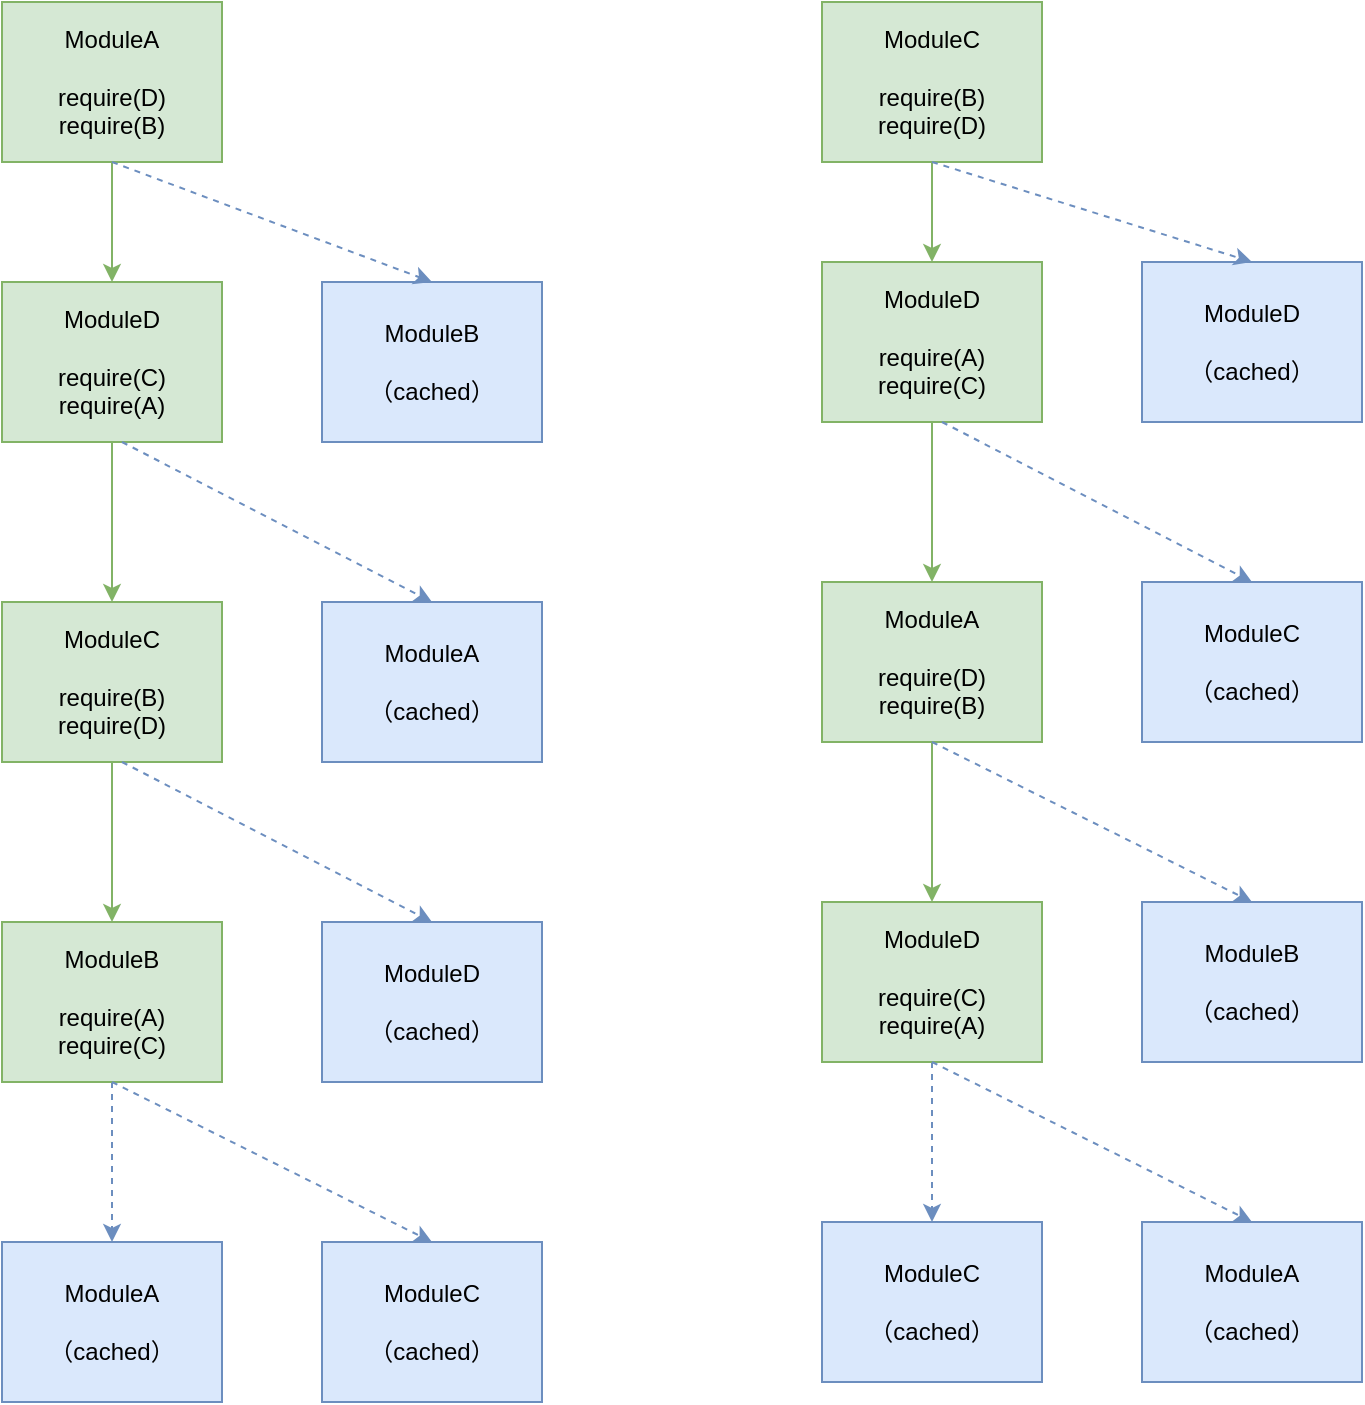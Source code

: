 <mxfile version="12.4.2" type="device" pages="1"><diagram id="9-7fQBbTGNa32YdXIj51" name="Page-1"><mxGraphModel dx="946" dy="591" grid="1" gridSize="10" guides="1" tooltips="1" connect="1" arrows="1" fold="1" page="1" pageScale="1" pageWidth="827" pageHeight="1169" math="0" shadow="0"><root><mxCell id="0"/><mxCell id="1" parent="0"/><mxCell id="UepptiyjUNYFx93J4Uk9-1" value="ModuleA&lt;br&gt;&lt;br&gt;require(D)&lt;br&gt;require(B)" style="rounded=0;whiteSpace=wrap;html=1;fillColor=#d5e8d4;strokeColor=#82b366;" vertex="1" parent="1"><mxGeometry x="80" y="150" width="110" height="80" as="geometry"/></mxCell><mxCell id="UepptiyjUNYFx93J4Uk9-44" style="edgeStyle=orthogonalEdgeStyle;rounded=0;orthogonalLoop=1;jettySize=auto;html=1;entryX=0.5;entryY=0;entryDx=0;entryDy=0;fillColor=#d5e8d4;strokeColor=#82b366;" edge="1" parent="1" source="UepptiyjUNYFx93J4Uk9-12" target="UepptiyjUNYFx93J4Uk9-15"><mxGeometry relative="1" as="geometry"/></mxCell><mxCell id="UepptiyjUNYFx93J4Uk9-12" value="ModuleC&lt;br&gt;&lt;br&gt;require(B)&lt;br&gt;require(D)" style="rounded=0;whiteSpace=wrap;html=1;fillColor=#d5e8d4;strokeColor=#82b366;" vertex="1" parent="1"><mxGeometry x="490" y="150" width="110" height="80" as="geometry"/></mxCell><mxCell id="UepptiyjUNYFx93J4Uk9-34" style="edgeStyle=orthogonalEdgeStyle;rounded=0;orthogonalLoop=1;jettySize=auto;html=1;entryX=0.5;entryY=0;entryDx=0;entryDy=0;fillColor=#d5e8d4;strokeColor=#82b366;" edge="1" parent="1" source="UepptiyjUNYFx93J4Uk9-13" target="UepptiyjUNYFx93J4Uk9-17"><mxGeometry relative="1" as="geometry"/></mxCell><mxCell id="UepptiyjUNYFx93J4Uk9-13" value="ModuleD&lt;br&gt;&lt;br&gt;require(C)&lt;br&gt;require(A)" style="rounded=0;whiteSpace=wrap;html=1;fillColor=#d5e8d4;strokeColor=#82b366;" vertex="1" parent="1"><mxGeometry x="80" y="290" width="110" height="80" as="geometry"/></mxCell><mxCell id="UepptiyjUNYFx93J4Uk9-14" value="ModuleB&lt;br&gt;&lt;br&gt;（cached）" style="rounded=0;whiteSpace=wrap;html=1;fillColor=#dae8fc;strokeColor=#6c8ebf;" vertex="1" parent="1"><mxGeometry x="240" y="290" width="110" height="80" as="geometry"/></mxCell><mxCell id="UepptiyjUNYFx93J4Uk9-37" style="edgeStyle=orthogonalEdgeStyle;rounded=0;orthogonalLoop=1;jettySize=auto;html=1;fillColor=#d5e8d4;strokeColor=#82b366;" edge="1" parent="1" source="UepptiyjUNYFx93J4Uk9-15" target="UepptiyjUNYFx93J4Uk9-19"><mxGeometry relative="1" as="geometry"/></mxCell><mxCell id="UepptiyjUNYFx93J4Uk9-15" value="ModuleD&lt;br&gt;&lt;br&gt;require(A)&lt;br&gt;require(C)" style="rounded=0;whiteSpace=wrap;html=1;fillColor=#d5e8d4;strokeColor=#82b366;" vertex="1" parent="1"><mxGeometry x="490" y="280" width="110" height="80" as="geometry"/></mxCell><mxCell id="UepptiyjUNYFx93J4Uk9-16" value="ModuleD&lt;br&gt;&lt;br&gt;（cached）" style="rounded=0;whiteSpace=wrap;html=1;fillColor=#dae8fc;strokeColor=#6c8ebf;" vertex="1" parent="1"><mxGeometry x="650" y="280" width="110" height="80" as="geometry"/></mxCell><mxCell id="UepptiyjUNYFx93J4Uk9-35" style="edgeStyle=orthogonalEdgeStyle;rounded=0;orthogonalLoop=1;jettySize=auto;html=1;entryX=0.5;entryY=0;entryDx=0;entryDy=0;fillColor=#d5e8d4;strokeColor=#82b366;" edge="1" parent="1" source="UepptiyjUNYFx93J4Uk9-17" target="UepptiyjUNYFx93J4Uk9-21"><mxGeometry relative="1" as="geometry"/></mxCell><mxCell id="UepptiyjUNYFx93J4Uk9-17" value="ModuleC&lt;br&gt;&lt;br&gt;require(B)&lt;br&gt;require(D)" style="rounded=0;whiteSpace=wrap;html=1;fillColor=#d5e8d4;strokeColor=#82b366;" vertex="1" parent="1"><mxGeometry x="80" y="450" width="110" height="80" as="geometry"/></mxCell><mxCell id="UepptiyjUNYFx93J4Uk9-18" value="ModuleA&lt;br&gt;&lt;br&gt;（cached）" style="rounded=0;whiteSpace=wrap;html=1;fillColor=#dae8fc;strokeColor=#6c8ebf;" vertex="1" parent="1"><mxGeometry x="240" y="450" width="110" height="80" as="geometry"/></mxCell><mxCell id="UepptiyjUNYFx93J4Uk9-38" style="edgeStyle=orthogonalEdgeStyle;rounded=0;orthogonalLoop=1;jettySize=auto;html=1;entryX=0.5;entryY=0;entryDx=0;entryDy=0;fillColor=#d5e8d4;strokeColor=#82b366;" edge="1" parent="1" source="UepptiyjUNYFx93J4Uk9-19" target="UepptiyjUNYFx93J4Uk9-23"><mxGeometry relative="1" as="geometry"/></mxCell><mxCell id="UepptiyjUNYFx93J4Uk9-19" value="ModuleA&lt;br&gt;&lt;br&gt;require(D)&lt;br&gt;require(B)" style="rounded=0;whiteSpace=wrap;html=1;fillColor=#d5e8d4;strokeColor=#82b366;" vertex="1" parent="1"><mxGeometry x="490" y="440" width="110" height="80" as="geometry"/></mxCell><mxCell id="UepptiyjUNYFx93J4Uk9-20" value="ModuleC&lt;br&gt;&lt;br&gt;（cached）" style="rounded=0;whiteSpace=wrap;html=1;fillColor=#dae8fc;strokeColor=#6c8ebf;" vertex="1" parent="1"><mxGeometry x="650" y="440" width="110" height="80" as="geometry"/></mxCell><mxCell id="UepptiyjUNYFx93J4Uk9-36" style="edgeStyle=orthogonalEdgeStyle;rounded=0;orthogonalLoop=1;jettySize=auto;html=1;entryX=0.5;entryY=0;entryDx=0;entryDy=0;fillColor=#dae8fc;strokeColor=#6c8ebf;dashed=1;" edge="1" parent="1" source="UepptiyjUNYFx93J4Uk9-21" target="UepptiyjUNYFx93J4Uk9-25"><mxGeometry relative="1" as="geometry"/></mxCell><mxCell id="UepptiyjUNYFx93J4Uk9-21" value="ModuleB&lt;br&gt;&lt;br&gt;require(A)&lt;br&gt;require(C)" style="rounded=0;whiteSpace=wrap;html=1;fillColor=#d5e8d4;strokeColor=#82b366;" vertex="1" parent="1"><mxGeometry x="80" y="610" width="110" height="80" as="geometry"/></mxCell><mxCell id="UepptiyjUNYFx93J4Uk9-22" value="ModuleD&lt;br&gt;&lt;br&gt;（cached）" style="rounded=0;whiteSpace=wrap;html=1;fillColor=#dae8fc;strokeColor=#6c8ebf;" vertex="1" parent="1"><mxGeometry x="240" y="610" width="110" height="80" as="geometry"/></mxCell><mxCell id="UepptiyjUNYFx93J4Uk9-39" style="edgeStyle=orthogonalEdgeStyle;rounded=0;orthogonalLoop=1;jettySize=auto;html=1;entryX=0.5;entryY=0;entryDx=0;entryDy=0;fillColor=#dae8fc;strokeColor=#6c8ebf;dashed=1;" edge="1" parent="1" source="UepptiyjUNYFx93J4Uk9-23" target="UepptiyjUNYFx93J4Uk9-31"><mxGeometry relative="1" as="geometry"/></mxCell><mxCell id="UepptiyjUNYFx93J4Uk9-23" value="ModuleD&lt;br&gt;&lt;br&gt;require(C)&lt;br&gt;require(A)" style="rounded=0;whiteSpace=wrap;html=1;fillColor=#d5e8d4;strokeColor=#82b366;" vertex="1" parent="1"><mxGeometry x="490" y="600" width="110" height="80" as="geometry"/></mxCell><mxCell id="UepptiyjUNYFx93J4Uk9-24" value="ModuleB&lt;br&gt;&lt;br&gt;（cached）" style="rounded=0;whiteSpace=wrap;html=1;fillColor=#dae8fc;strokeColor=#6c8ebf;" vertex="1" parent="1"><mxGeometry x="650" y="600" width="110" height="80" as="geometry"/></mxCell><mxCell id="UepptiyjUNYFx93J4Uk9-25" value="&lt;span style=&quot;white-space: normal&quot;&gt;ModuleA&lt;/span&gt;&lt;br style=&quot;white-space: normal&quot;&gt;&lt;br style=&quot;white-space: normal&quot;&gt;&lt;span style=&quot;white-space: normal&quot;&gt;（cached）&lt;/span&gt;" style="rounded=0;whiteSpace=wrap;html=1;fillColor=#dae8fc;strokeColor=#6c8ebf;" vertex="1" parent="1"><mxGeometry x="80" y="770" width="110" height="80" as="geometry"/></mxCell><mxCell id="UepptiyjUNYFx93J4Uk9-26" value="ModuleC&lt;br&gt;&lt;br&gt;（cached）" style="rounded=0;whiteSpace=wrap;html=1;fillColor=#dae8fc;strokeColor=#6c8ebf;" vertex="1" parent="1"><mxGeometry x="240" y="770" width="110" height="80" as="geometry"/></mxCell><mxCell id="UepptiyjUNYFx93J4Uk9-28" value="ModuleA&lt;br&gt;&lt;br&gt;（cached）" style="rounded=0;whiteSpace=wrap;html=1;fillColor=#dae8fc;strokeColor=#6c8ebf;" vertex="1" parent="1"><mxGeometry x="650" y="760" width="110" height="80" as="geometry"/></mxCell><mxCell id="UepptiyjUNYFx93J4Uk9-31" value="ModuleC&lt;br&gt;&lt;br&gt;（cached）" style="rounded=0;whiteSpace=wrap;html=1;fillColor=#dae8fc;strokeColor=#6c8ebf;" vertex="1" parent="1"><mxGeometry x="490" y="760" width="110" height="80" as="geometry"/></mxCell><mxCell id="UepptiyjUNYFx93J4Uk9-33" value="" style="endArrow=classic;html=1;exitX=0.5;exitY=1;exitDx=0;exitDy=0;entryX=0.5;entryY=0;entryDx=0;entryDy=0;fillColor=#d5e8d4;strokeColor=#82b366;" edge="1" parent="1" source="UepptiyjUNYFx93J4Uk9-1" target="UepptiyjUNYFx93J4Uk9-13"><mxGeometry width="50" height="50" relative="1" as="geometry"><mxPoint x="210" y="260" as="sourcePoint"/><mxPoint x="260" y="210" as="targetPoint"/></mxGeometry></mxCell><mxCell id="UepptiyjUNYFx93J4Uk9-40" value="" style="endArrow=classic;html=1;exitX=0.5;exitY=1;exitDx=0;exitDy=0;entryX=0.5;entryY=0;entryDx=0;entryDy=0;fillColor=#dae8fc;strokeColor=#6c8ebf;dashed=1;" edge="1" parent="1" source="UepptiyjUNYFx93J4Uk9-1" target="UepptiyjUNYFx93J4Uk9-14"><mxGeometry width="50" height="50" relative="1" as="geometry"><mxPoint x="200" y="310" as="sourcePoint"/><mxPoint x="250" y="260" as="targetPoint"/></mxGeometry></mxCell><mxCell id="UepptiyjUNYFx93J4Uk9-41" value="" style="endArrow=classic;html=1;entryX=0.5;entryY=0;entryDx=0;entryDy=0;fillColor=#dae8fc;strokeColor=#6c8ebf;dashed=1;" edge="1" parent="1" target="UepptiyjUNYFx93J4Uk9-18"><mxGeometry width="50" height="50" relative="1" as="geometry"><mxPoint x="140" y="370" as="sourcePoint"/><mxPoint x="330" y="420" as="targetPoint"/></mxGeometry></mxCell><mxCell id="UepptiyjUNYFx93J4Uk9-42" value="" style="endArrow=classic;html=1;entryX=0.5;entryY=0;entryDx=0;entryDy=0;fillColor=#dae8fc;strokeColor=#6c8ebf;dashed=1;" edge="1" parent="1" target="UepptiyjUNYFx93J4Uk9-22"><mxGeometry width="50" height="50" relative="1" as="geometry"><mxPoint x="140" y="530" as="sourcePoint"/><mxPoint x="270" y="580" as="targetPoint"/></mxGeometry></mxCell><mxCell id="UepptiyjUNYFx93J4Uk9-43" value="" style="endArrow=classic;html=1;exitX=0.5;exitY=1;exitDx=0;exitDy=0;entryX=0.5;entryY=0;entryDx=0;entryDy=0;fillColor=#dae8fc;strokeColor=#6c8ebf;dashed=1;" edge="1" parent="1" source="UepptiyjUNYFx93J4Uk9-21" target="UepptiyjUNYFx93J4Uk9-26"><mxGeometry width="50" height="50" relative="1" as="geometry"><mxPoint x="210" y="740" as="sourcePoint"/><mxPoint x="260" y="690" as="targetPoint"/></mxGeometry></mxCell><mxCell id="UepptiyjUNYFx93J4Uk9-45" value="" style="endArrow=classic;html=1;exitX=0.5;exitY=1;exitDx=0;exitDy=0;entryX=0.5;entryY=0;entryDx=0;entryDy=0;fillColor=#dae8fc;strokeColor=#6c8ebf;dashed=1;" edge="1" parent="1" source="UepptiyjUNYFx93J4Uk9-12" target="UepptiyjUNYFx93J4Uk9-16"><mxGeometry width="50" height="50" relative="1" as="geometry"><mxPoint x="410" y="330" as="sourcePoint"/><mxPoint x="460" y="280" as="targetPoint"/></mxGeometry></mxCell><mxCell id="UepptiyjUNYFx93J4Uk9-46" value="" style="endArrow=classic;html=1;entryX=0.5;entryY=0;entryDx=0;entryDy=0;fillColor=#dae8fc;strokeColor=#6c8ebf;dashed=1;" edge="1" parent="1" target="UepptiyjUNYFx93J4Uk9-20"><mxGeometry width="50" height="50" relative="1" as="geometry"><mxPoint x="550" y="360" as="sourcePoint"/><mxPoint x="680" y="400" as="targetPoint"/></mxGeometry></mxCell><mxCell id="UepptiyjUNYFx93J4Uk9-47" value="" style="endArrow=classic;html=1;exitX=0.5;exitY=1;exitDx=0;exitDy=0;entryX=0.5;entryY=0;entryDx=0;entryDy=0;fillColor=#dae8fc;strokeColor=#6c8ebf;dashed=1;" edge="1" parent="1" source="UepptiyjUNYFx93J4Uk9-19" target="UepptiyjUNYFx93J4Uk9-24"><mxGeometry width="50" height="50" relative="1" as="geometry"><mxPoint x="540" y="490" as="sourcePoint"/><mxPoint x="590" y="440" as="targetPoint"/></mxGeometry></mxCell><mxCell id="UepptiyjUNYFx93J4Uk9-48" value="" style="endArrow=classic;html=1;exitX=0.5;exitY=1;exitDx=0;exitDy=0;entryX=0.5;entryY=0;entryDx=0;entryDy=0;fillColor=#dae8fc;strokeColor=#6c8ebf;dashed=1;" edge="1" parent="1" source="UepptiyjUNYFx93J4Uk9-23" target="UepptiyjUNYFx93J4Uk9-28"><mxGeometry width="50" height="50" relative="1" as="geometry"><mxPoint x="430" y="630" as="sourcePoint"/><mxPoint x="480" y="580" as="targetPoint"/></mxGeometry></mxCell></root></mxGraphModel></diagram></mxfile>